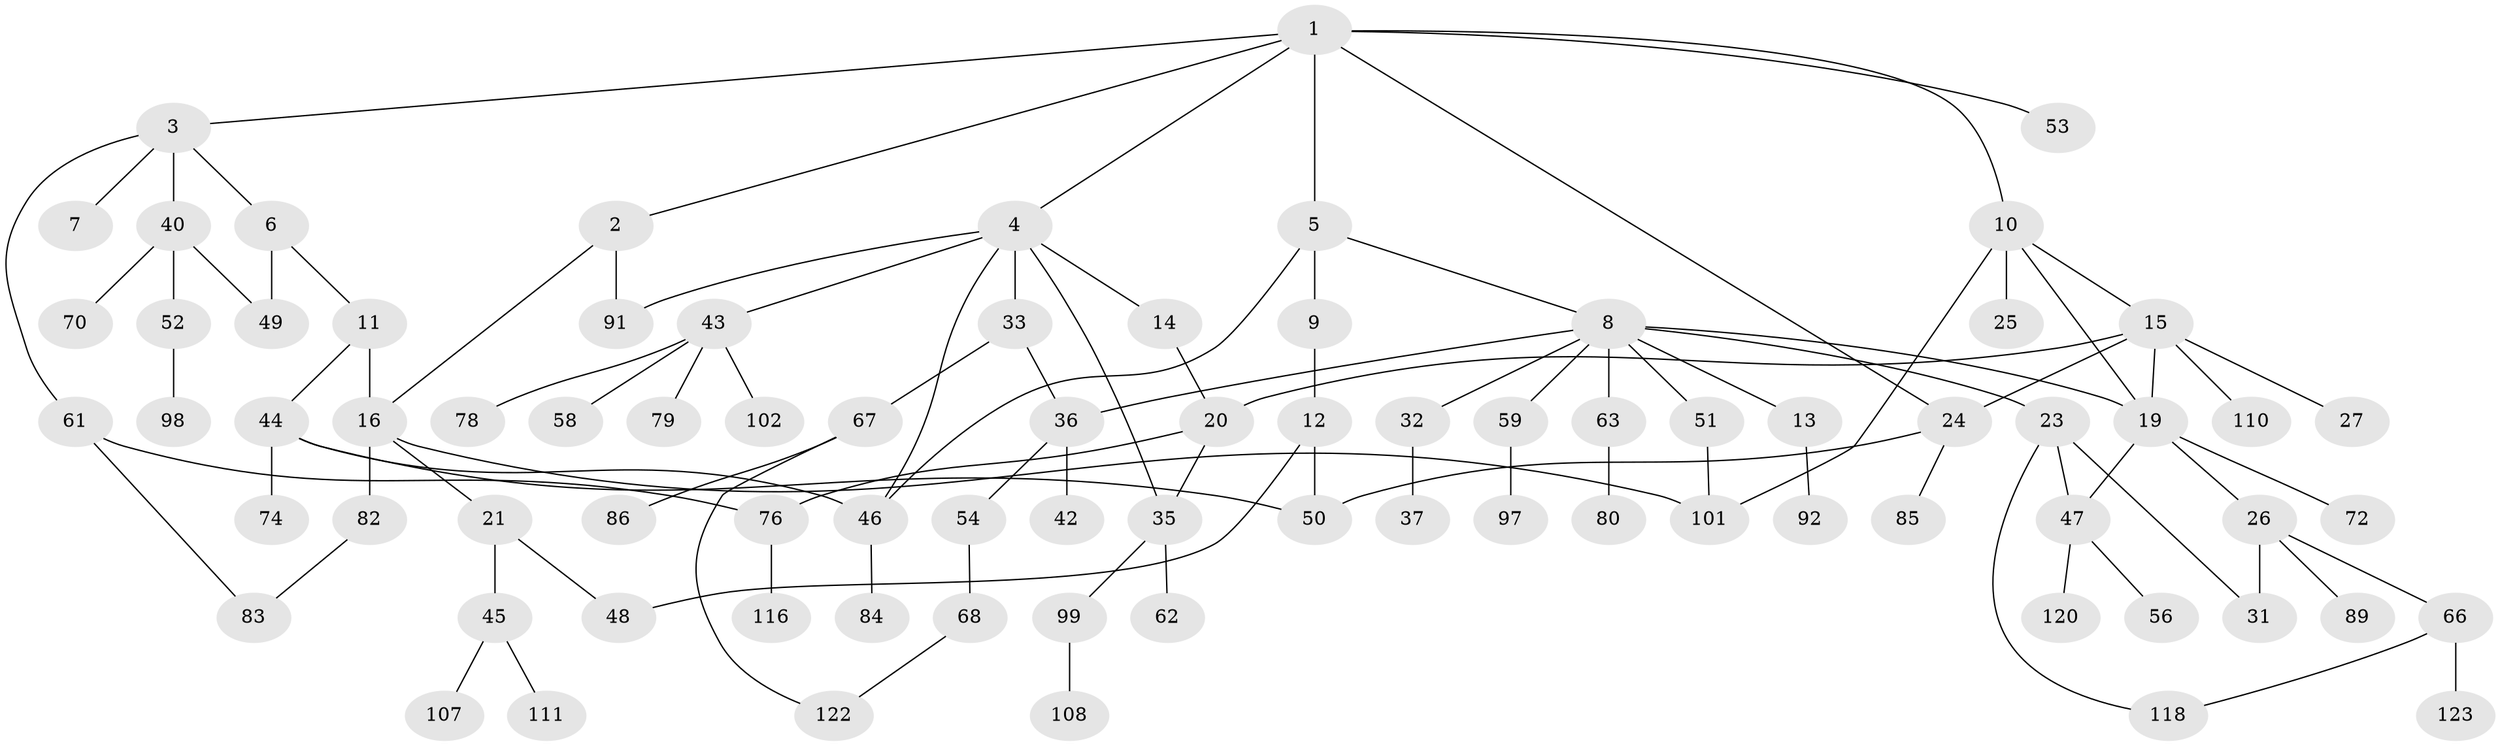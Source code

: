 // original degree distribution, {7: 0.008130081300813009, 3: 0.1951219512195122, 4: 0.08943089430894309, 6: 0.032520325203252036, 1: 0.3252032520325203, 5: 0.04065040650406504, 2: 0.3089430894308943}
// Generated by graph-tools (version 1.1) at 2025/41/03/06/25 10:41:26]
// undirected, 82 vertices, 103 edges
graph export_dot {
graph [start="1"]
  node [color=gray90,style=filled];
  1 [super="+28"];
  2 [super="+93"];
  3 [super="+30"];
  4 [super="+38"];
  5;
  6 [super="+88"];
  7;
  8 [super="+17"];
  9 [super="+55"];
  10 [super="+105"];
  11;
  12;
  13;
  14 [super="+87"];
  15 [super="+18"];
  16 [super="+57"];
  19 [super="+34"];
  20 [super="+41"];
  21 [super="+22"];
  23 [super="+71"];
  24 [super="+64"];
  25;
  26 [super="+29"];
  27;
  31 [super="+117"];
  32;
  33;
  35 [super="+73"];
  36 [super="+39"];
  37;
  40 [super="+106"];
  42;
  43 [super="+75"];
  44 [super="+94"];
  45;
  46 [super="+60"];
  47;
  48 [super="+103"];
  49 [super="+69"];
  50;
  51 [super="+121"];
  52;
  53 [super="+65"];
  54;
  56;
  58;
  59;
  61 [super="+77"];
  62;
  63;
  66 [super="+115"];
  67 [super="+81"];
  68;
  70 [super="+95"];
  72;
  74 [super="+100"];
  76 [super="+109"];
  78;
  79;
  80;
  82 [super="+96"];
  83 [super="+112"];
  84 [super="+114"];
  85 [super="+90"];
  86;
  89;
  91 [super="+113"];
  92;
  97;
  98;
  99 [super="+104"];
  101;
  102;
  107;
  108;
  110 [super="+119"];
  111;
  116;
  118;
  120;
  122;
  123;
  1 -- 2;
  1 -- 3;
  1 -- 4;
  1 -- 5;
  1 -- 10;
  1 -- 53;
  1 -- 24;
  2 -- 91;
  2 -- 16;
  3 -- 6;
  3 -- 7;
  3 -- 40;
  3 -- 61;
  4 -- 14;
  4 -- 33;
  4 -- 35;
  4 -- 43;
  4 -- 91;
  4 -- 46;
  5 -- 8;
  5 -- 9;
  5 -- 46;
  6 -- 11;
  6 -- 49;
  8 -- 13;
  8 -- 23;
  8 -- 32;
  8 -- 59;
  8 -- 51;
  8 -- 63;
  8 -- 19;
  8 -- 36;
  9 -- 12;
  10 -- 15;
  10 -- 25;
  10 -- 101;
  10 -- 19;
  11 -- 16;
  11 -- 44;
  12 -- 50;
  12 -- 48;
  13 -- 92;
  14 -- 20;
  15 -- 19;
  15 -- 20;
  15 -- 24;
  15 -- 27;
  15 -- 110;
  16 -- 21;
  16 -- 82;
  16 -- 101;
  19 -- 26;
  19 -- 72;
  19 -- 47;
  20 -- 76;
  20 -- 35;
  21 -- 48;
  21 -- 45;
  23 -- 31;
  23 -- 118;
  23 -- 47;
  24 -- 50;
  24 -- 85;
  26 -- 66;
  26 -- 89;
  26 -- 31;
  32 -- 37;
  33 -- 36;
  33 -- 67;
  35 -- 62;
  35 -- 99;
  36 -- 42;
  36 -- 54;
  40 -- 49;
  40 -- 52;
  40 -- 70;
  43 -- 58;
  43 -- 78;
  43 -- 79;
  43 -- 102;
  44 -- 46;
  44 -- 74;
  44 -- 50;
  45 -- 107;
  45 -- 111;
  46 -- 84;
  47 -- 56;
  47 -- 120;
  51 -- 101;
  52 -- 98;
  54 -- 68;
  59 -- 97;
  61 -- 76;
  61 -- 83;
  63 -- 80;
  66 -- 118;
  66 -- 123;
  67 -- 122;
  67 -- 86;
  68 -- 122;
  76 -- 116;
  82 -- 83;
  99 -- 108;
}
